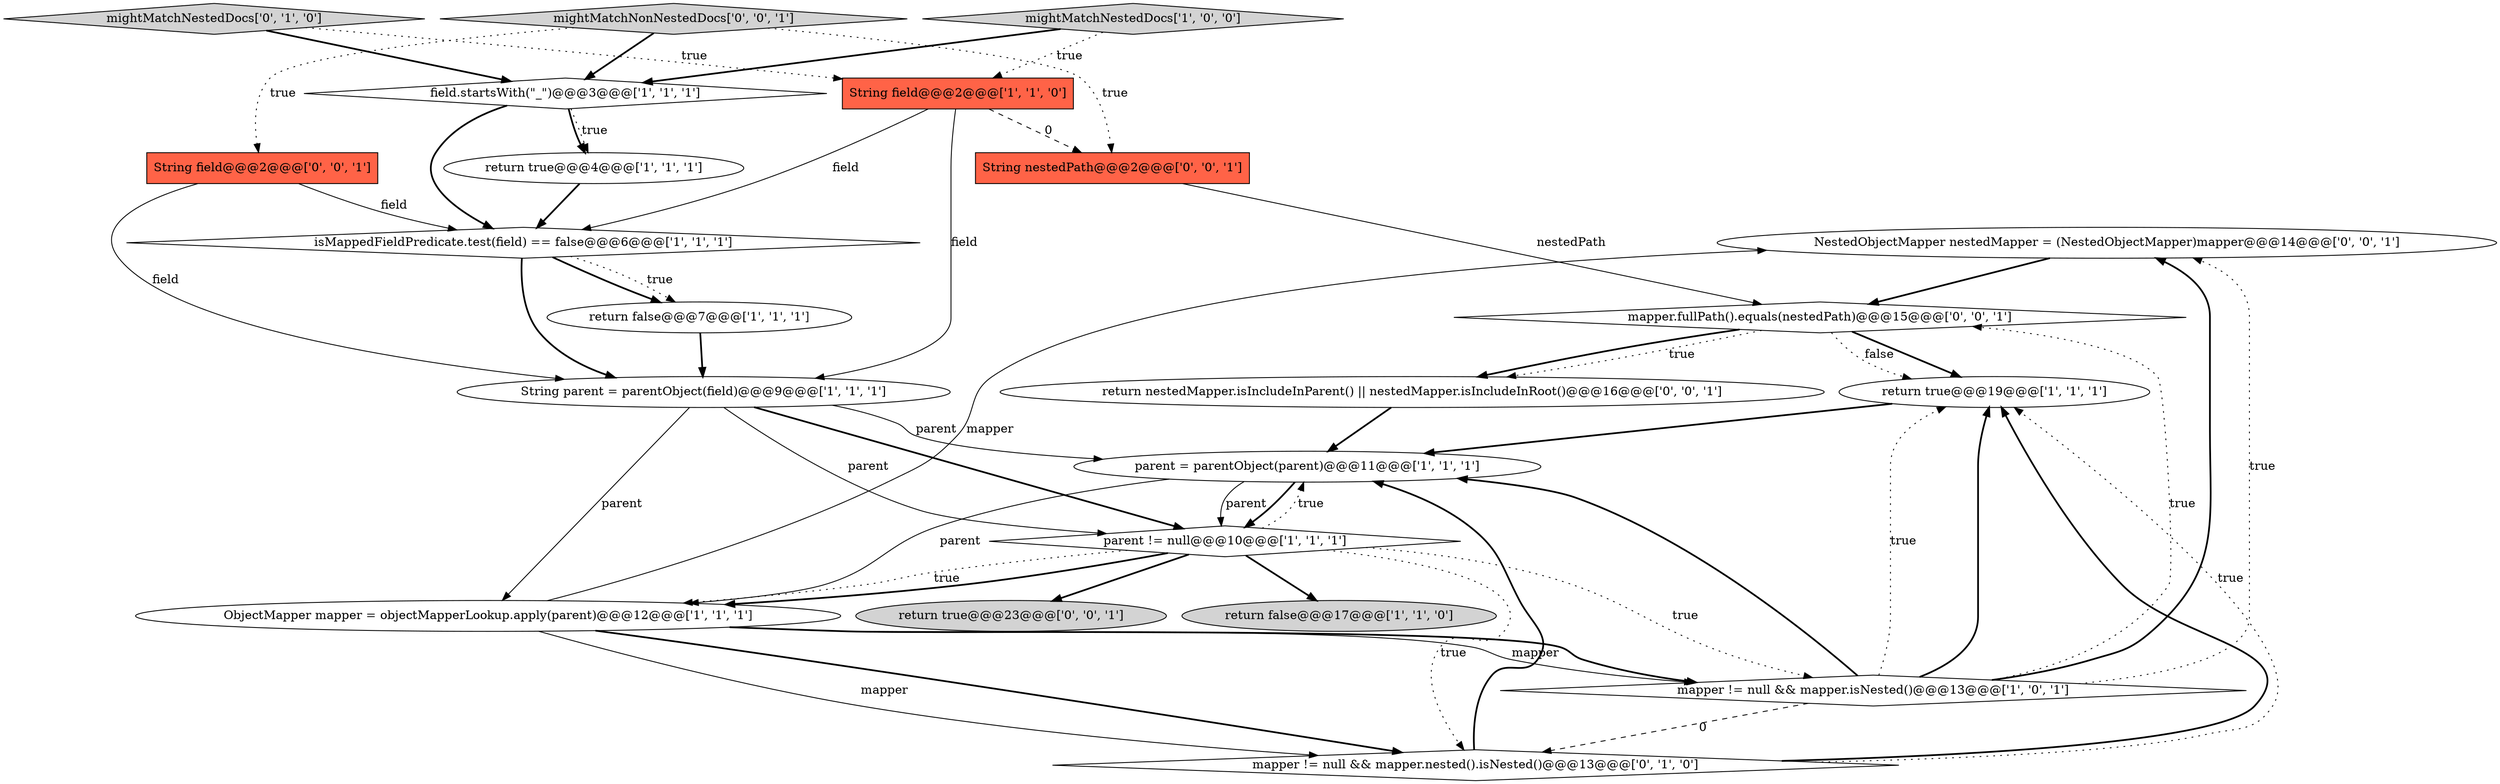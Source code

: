 digraph {
19 [style = filled, label = "NestedObjectMapper nestedMapper = (NestedObjectMapper)mapper@@@14@@@['0', '0', '1']", fillcolor = white, shape = ellipse image = "AAA0AAABBB3BBB"];
15 [style = filled, label = "mapper.fullPath().equals(nestedPath)@@@15@@@['0', '0', '1']", fillcolor = white, shape = diamond image = "AAA0AAABBB3BBB"];
2 [style = filled, label = "String field@@@2@@@['1', '1', '0']", fillcolor = tomato, shape = box image = "AAA0AAABBB1BBB"];
12 [style = filled, label = "String parent = parentObject(field)@@@9@@@['1', '1', '1']", fillcolor = white, shape = ellipse image = "AAA0AAABBB1BBB"];
5 [style = filled, label = "parent != null@@@10@@@['1', '1', '1']", fillcolor = white, shape = diamond image = "AAA0AAABBB1BBB"];
13 [style = filled, label = "mapper != null && mapper.nested().isNested()@@@13@@@['0', '1', '0']", fillcolor = white, shape = diamond image = "AAA1AAABBB2BBB"];
16 [style = filled, label = "return true@@@23@@@['0', '0', '1']", fillcolor = lightgray, shape = ellipse image = "AAA0AAABBB3BBB"];
9 [style = filled, label = "mapper != null && mapper.isNested()@@@13@@@['1', '0', '1']", fillcolor = white, shape = diamond image = "AAA0AAABBB1BBB"];
3 [style = filled, label = "return true@@@4@@@['1', '1', '1']", fillcolor = white, shape = ellipse image = "AAA0AAABBB1BBB"];
21 [style = filled, label = "String nestedPath@@@2@@@['0', '0', '1']", fillcolor = tomato, shape = box image = "AAA0AAABBB3BBB"];
4 [style = filled, label = "isMappedFieldPredicate.test(field) == false@@@6@@@['1', '1', '1']", fillcolor = white, shape = diamond image = "AAA0AAABBB1BBB"];
17 [style = filled, label = "String field@@@2@@@['0', '0', '1']", fillcolor = tomato, shape = box image = "AAA0AAABBB3BBB"];
1 [style = filled, label = "field.startsWith(\"_\")@@@3@@@['1', '1', '1']", fillcolor = white, shape = diamond image = "AAA0AAABBB1BBB"];
6 [style = filled, label = "parent = parentObject(parent)@@@11@@@['1', '1', '1']", fillcolor = white, shape = ellipse image = "AAA0AAABBB1BBB"];
10 [style = filled, label = "mightMatchNestedDocs['1', '0', '0']", fillcolor = lightgray, shape = diamond image = "AAA0AAABBB1BBB"];
14 [style = filled, label = "mightMatchNestedDocs['0', '1', '0']", fillcolor = lightgray, shape = diamond image = "AAA0AAABBB2BBB"];
0 [style = filled, label = "return false@@@7@@@['1', '1', '1']", fillcolor = white, shape = ellipse image = "AAA0AAABBB1BBB"];
7 [style = filled, label = "return true@@@19@@@['1', '1', '1']", fillcolor = white, shape = ellipse image = "AAA0AAABBB1BBB"];
8 [style = filled, label = "ObjectMapper mapper = objectMapperLookup.apply(parent)@@@12@@@['1', '1', '1']", fillcolor = white, shape = ellipse image = "AAA0AAABBB1BBB"];
18 [style = filled, label = "return nestedMapper.isIncludeInParent() || nestedMapper.isIncludeInRoot()@@@16@@@['0', '0', '1']", fillcolor = white, shape = ellipse image = "AAA0AAABBB3BBB"];
11 [style = filled, label = "return false@@@17@@@['1', '1', '0']", fillcolor = lightgray, shape = ellipse image = "AAA0AAABBB1BBB"];
20 [style = filled, label = "mightMatchNonNestedDocs['0', '0', '1']", fillcolor = lightgray, shape = diamond image = "AAA0AAABBB3BBB"];
5->8 [style = dotted, label="true"];
8->9 [style = solid, label="mapper"];
10->2 [style = dotted, label="true"];
9->19 [style = bold, label=""];
13->7 [style = bold, label=""];
5->8 [style = bold, label=""];
8->9 [style = bold, label=""];
20->21 [style = dotted, label="true"];
15->18 [style = bold, label=""];
5->9 [style = dotted, label="true"];
9->7 [style = dotted, label="true"];
6->8 [style = solid, label="parent"];
21->15 [style = solid, label="nestedPath"];
2->12 [style = solid, label="field"];
15->18 [style = dotted, label="true"];
7->6 [style = bold, label=""];
13->6 [style = bold, label=""];
19->15 [style = bold, label=""];
5->13 [style = dotted, label="true"];
20->17 [style = dotted, label="true"];
4->0 [style = dotted, label="true"];
15->7 [style = bold, label=""];
20->1 [style = bold, label=""];
9->7 [style = bold, label=""];
8->19 [style = solid, label="mapper"];
9->6 [style = bold, label=""];
14->1 [style = bold, label=""];
9->13 [style = dashed, label="0"];
17->4 [style = solid, label="field"];
5->6 [style = dotted, label="true"];
10->1 [style = bold, label=""];
12->5 [style = solid, label="parent"];
12->5 [style = bold, label=""];
1->3 [style = dotted, label="true"];
1->3 [style = bold, label=""];
6->5 [style = solid, label="parent"];
0->12 [style = bold, label=""];
5->11 [style = bold, label=""];
12->6 [style = solid, label="parent"];
8->13 [style = bold, label=""];
4->12 [style = bold, label=""];
8->13 [style = solid, label="mapper"];
14->2 [style = dotted, label="true"];
1->4 [style = bold, label=""];
6->5 [style = bold, label=""];
17->12 [style = solid, label="field"];
2->21 [style = dashed, label="0"];
12->8 [style = solid, label="parent"];
9->15 [style = dotted, label="true"];
9->19 [style = dotted, label="true"];
13->7 [style = dotted, label="true"];
5->16 [style = bold, label=""];
3->4 [style = bold, label=""];
2->4 [style = solid, label="field"];
18->6 [style = bold, label=""];
4->0 [style = bold, label=""];
15->7 [style = dotted, label="false"];
}
